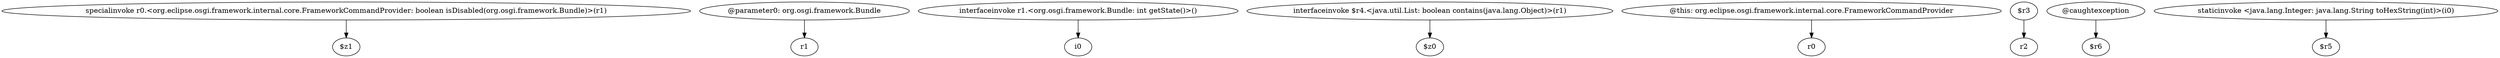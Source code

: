 digraph g {
0[label="specialinvoke r0.<org.eclipse.osgi.framework.internal.core.FrameworkCommandProvider: boolean isDisabled(org.osgi.framework.Bundle)>(r1)"]
1[label="$z1"]
0->1[label=""]
2[label="@parameter0: org.osgi.framework.Bundle"]
3[label="r1"]
2->3[label=""]
4[label="interfaceinvoke r1.<org.osgi.framework.Bundle: int getState()>()"]
5[label="i0"]
4->5[label=""]
6[label="interfaceinvoke $r4.<java.util.List: boolean contains(java.lang.Object)>(r1)"]
7[label="$z0"]
6->7[label=""]
8[label="@this: org.eclipse.osgi.framework.internal.core.FrameworkCommandProvider"]
9[label="r0"]
8->9[label=""]
10[label="$r3"]
11[label="r2"]
10->11[label=""]
12[label="@caughtexception"]
13[label="$r6"]
12->13[label=""]
14[label="staticinvoke <java.lang.Integer: java.lang.String toHexString(int)>(i0)"]
15[label="$r5"]
14->15[label=""]
}